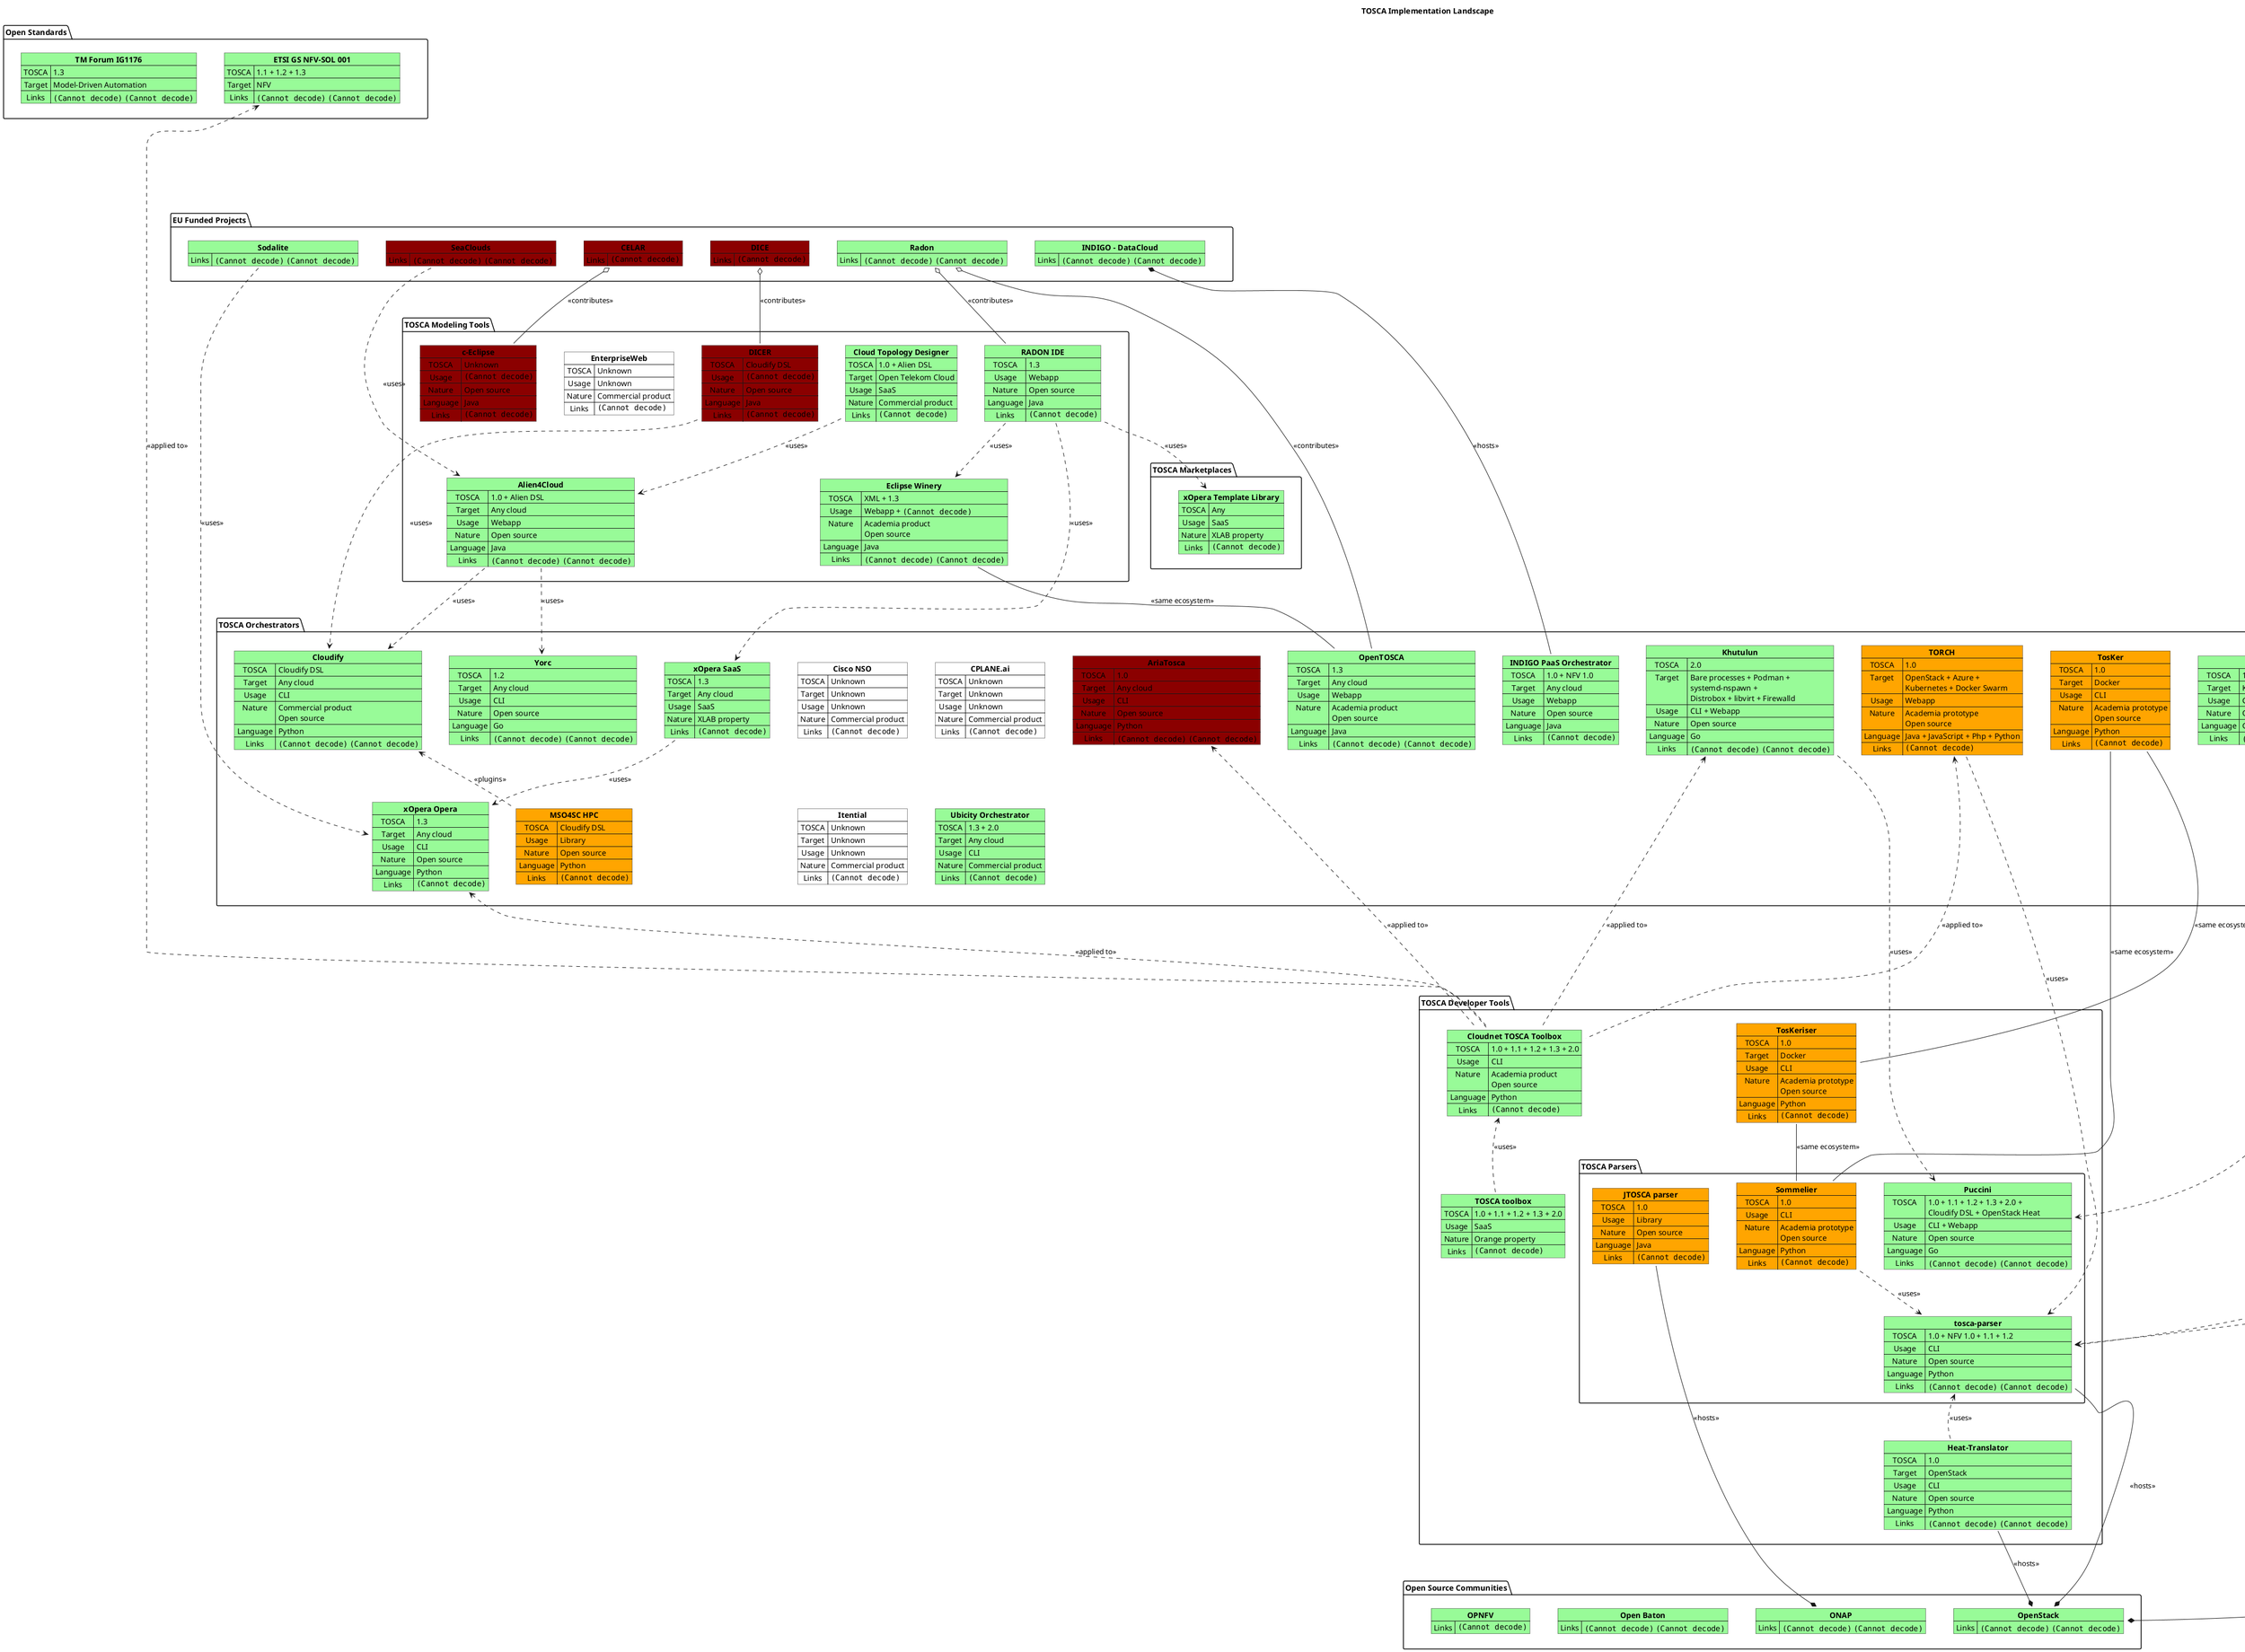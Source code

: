@startuml
Title **TOSCA Implementation Landscape**
package "**Open Standards**" as Open_Standards {
  map "**ETSI GS NFV-SOL 001**" as ETSI_GS_NFV_SOL_001 #PaleGreen {
    TOSCA => 1.1 + 1.2 + 1.3
    Target => NFV
    Links => [[https://www.etsi.org/deliver/etsi_gs/NFV-SOL/001_099/001/03.05.01_60/gs_NFV-SOL001v030501p.pdf <img:icons/Spec.png{scale=0.5}>]] [[https://forge.etsi.org/rep/nfv/SOL001 <img:icons/Forge.png{scale=0.5}>]]
  }
  map "**TM Forum IG1176**" as TM_Forum_IG1176 #PaleGreen {
    TOSCA => 1.3
    Target => Model-Driven Automation
    Links => [[https://www.tmforum.org/resources/standard/ig1176-tosca-guide-for-model-driven-automation-v4-1-0 <img:icons/Spec.png{scale=0.5}>]] [[https://github.com/pmjordan/TOSCA_for_TMForum <img:icons/GitHub.png{scale=0.5}>]]
  }
}
package "**EU Funded Projects**" as EU_Funded_Projects {
  map "**CELAR**" as CELAR #DarkRed {
    Links => [[https://github.com/CELAR <img:icons/GitHub.png{scale=0.5}>]]
  }
  map "**DICE**" as DICE #DarkRed {
    Links => [[https://github.com/dice-project <img:icons/GitHub.png{scale=0.5}>]]
  }
  map "**INDIGO - DataCloud**" as INDIGO___DataCloud #PaleGreen {
    Links => [[https://www.indigo-datacloud.eu <img:icons/Website.png{scale=0.5}>]] [[https://github.com/indigo-dc <img:icons/GitHub.png{scale=0.5}>]]
  }
  map "**SeaClouds**" as SeaClouds #DarkRed {
    Links => [[http://www.seaclouds-project.eu <img:icons/Website.png{scale=0.5}>]] [[https://github.com/SeaCloudsEU <img:icons/GitHub.png{scale=0.5}>]]
  }
  map "**Radon**" as Radon #PaleGreen {
    Links => [[https://radon-h2020.eu <img:icons/Website.png{scale=0.5}>]] [[https://github.com/radon-h2020 <img:icons/GitHub.png{scale=0.5}>]]
  }
  map "**Sodalite**" as Sodalite #PaleGreen {
    Links => [[https://www.sodalite.eu <img:icons/Website.png{scale=0.5}>]] [[https://github.com/SODALITE-EU <img:icons/GitHub.png{scale=0.5}>]]
  }
}
package "**Open Source Communities**" as Open_Source_Communities {
  map "**OpenStack**" as OpenStack #PaleGreen {
    Links => [[https://www.openstack.org <img:icons/Website.png{scale=0.5}>]] [[https://github.com/openstack <img:icons/GitHub.png{scale=0.5}>]]
  }
  map "**ONAP**" as ONAP #PaleGreen {
    Links => [[https://www.onap.org <img:icons/Website.png{scale=0.5}>]] [[https://github.com/onap <img:icons/GitHub.png{scale=0.5}>]]
  }
  map "**Open Baton**" as Open_Baton #PaleGreen {
    Links => [[https://openbaton.github.io <img:icons/Website.png{scale=0.5}>]] [[https://github.com/openbaton <img:icons/GitHub.png{scale=0.5}>]]
  }
  map "**OPNFV**" as OPNFV #PaleGreen {
    Links => [[https://www.opnfv.org <img:icons/Website.png{scale=0.5}>]]
  }
}
package "**TOSCA Modeling Tools**" as TOSCA_Modeling_Tools {
  map "**Alien4Cloud**" as Alien4Cloud #PaleGreen {
    TOSCA => 1.0 + Alien DSL
    Target => Any cloud
    Usage => Webapp
    Nature => Open source
    Language => Java
    Links => [[http://alien4cloud.github.io <img:icons/Website.png{scale=0.5}>]] [[https://github.com/alien4cloud <img:icons/GitHub.png{scale=0.5}>]]
  }
  map "**Cloud Topology Designer**" as Cloud_Topology_Designer #PaleGreen {
    TOSCA => 1.0 + Alien DSL
    Target => Open Telekom Cloud
    Usage => SaaS
    Nature => Commercial product
    Links => [[https://designer.otc-service.com <img:icons/SaaS.png{scale=0.5}>]]
  }
  map "**c-Eclipse**" as c_Eclipse #DarkRed {
    TOSCA => Unknown
    Usage => <img:icons/Eclipse.png{scale=0.5}>
    Nature => Open source
    Language => Java
    Links => [[https://github.com/CELAR/c-Eclipse <img:icons/GitHub.png{scale=0.5}>]]
  }
  map "**DICER**" as DICER #DarkRed {
    TOSCA => Cloudify DSL
    Usage => <img:icons/Eclipse.png{scale=0.5}>
    Nature => Open source
    Language => Java
    Links => [[https://github.com/dice-project/DICER <img:icons/GitHub.png{scale=0.5}>]]
  }
  map "**Eclipse Winery**" as Eclipse_Winery #PaleGreen {
    TOSCA => XML + 1.3
    Usage => Webapp + <img:icons/Eclipse.png{scale=0.5}>
    Nature => Academia product\nOpen source
    Language => Java
    Links => [[https://projects.eclipse.org/projects/soa.winery <img:icons/Website.png{scale=0.5}>]] [[https://github.com/eclipse/winery <img:icons/GitHub.png{scale=0.5}>]]
  }
  map "**EnterpriseWeb**" as EnterpriseWeb #White {
    TOSCA => Unknown
    Usage => Unknown
    Nature => Commercial product
    Links => [[https://enterpriseweb.com <img:icons/Website.png{scale=0.5}>]]
  }
  map "**RADON IDE**" as RADON_IDE #PaleGreen {
    TOSCA => 1.3
    Usage => Webapp
    Nature => Open source
    Language => Java
    Links => [[https://github.com/radon-h2020/radon-ide <img:icons/GitHub.png{scale=0.5}>]]
  }
}
package "**TOSCA Marketplaces**" as TOSCA_Marketplaces {
  map "**xOpera Template Library**" as xOpera_Template_Library #PaleGreen {
    TOSCA => Any
    Usage => SaaS
    Nature => XLAB property
    Links => [[https://template-library-xopera.xlab.si <img:icons/SaaS.png{scale=0.5}>]]
  }
}
package "**TOSCA Orchestrators**" as TOSCA_Orchestrators {
  map "**Cisco NSO**" as Cisco_NSO #White {
    TOSCA => Unknown
    Target => Unknown
    Usage => Unknown
    Nature => Commercial product
    Links => [[https://www.cisco.com/c/en/us/products/cloud-systems-management/network-services-orchestrator/index.html <img:icons/Website.png{scale=0.5}>]]
  }
  map "**CPLANE.ai**" as CPLANE_ai #White {
    TOSCA => Unknown
    Target => Unknown
    Usage => Unknown
    Nature => Commercial product
    Links => [[https://cplaneai.com <img:icons/Website.png{scale=0.5}>]]
  }
  map "**Itential**" as Itential #White {
    TOSCA => Unknown
    Target => Unknown
    Usage => Unknown
    Nature => Commercial product
    Links => [[https://www.itential.com/products/automation-platform <img:icons/Website.png{scale=0.5}>]]
  }
  map "**Ubicity Orchestrator**" as Ubicity_Orchestrator #PaleGreen {
    TOSCA => 1.3 + 2.0
    Target => Any cloud
    Usage => CLI
    Nature => Commercial product
    Links => [[https://ubicity.com/products.html <img:icons/Website.png{scale=0.5}>]]
  }
  map "**Yorc**" as Yorc #PaleGreen {
    TOSCA => 1.2
    Target => Any cloud
    Usage => CLI
    Nature => Open source
    Language => Go
    Links => [[https://ystia.github.io <img:icons/Website.png{scale=0.5}>]] [[https://github.com/ystia/yorc <img:icons/GitHub.png{scale=0.5}>]]
  }
  map "**Cloudify**" as Cloudify #PaleGreen {
    TOSCA => Cloudify DSL
    Target => Any cloud
    Usage => CLI
    Nature => Commercial product\nOpen source
    Language => Python
    Links => [[https://cloudify.co <img:icons/Website.png{scale=0.5}>]] [[https://github.com/cloudify-cosmo <img:icons/GitHub.png{scale=0.5}>]]
  }
  map "**MSO4SC HPC**" as MSO4SC_HPC #Orange {
    TOSCA => Cloudify DSL
    Usage => Library
    Nature => Open source
    Language => Python
    Links => [[https://github.com/MSO4SC/cloudify-hpc-plugin <img:icons/GitHub.png{scale=0.5}>]]
  }
  map "**AriaTosca**" as AriaTosca #DarkRed {
    TOSCA => 1.0
    Target => Any cloud
    Usage => CLI
    Nature => Open source
    Language => Python
    Links => [[http://incubator.apache.org/projects/ariatosca.html <img:icons/Website.png{scale=0.5}>]] [[https://github.com/apache/incubator-ariatosca <img:icons/GitHub.png{scale=0.5}>]]
  }
  map "**INDIGO PaaS Orchestrator**" as INDIGO_PaaS_Orchestrator #PaleGreen {
    TOSCA => 1.0 + NFV 1.0
    Target => Any cloud
    Usage => Webapp
    Nature => Open source
    Language => Java
    Links => [[https://github.com/indigo-dc/orchestrator <img:icons/GitHub.png{scale=0.5}>]]
  }
  map "**TORCH**" as TORCH #Orange {
    TOSCA => 1.0
    Target => OpenStack + Azure +\nKubernetes + Docker Swarm
    Usage => Webapp
    Nature => Academia prototype\nOpen source
    Language => Java + JavaScript + Php + Python
    Links => [[https://github.com/unict-cclab/TORCH <img:icons/GitHub.png{scale=0.5}>]]
  }
  map "**Turandot**" as Turandot #PaleGreen {
    TOSCA => 1.3
    Target => Kubernetes
    Usage => CLI
    Nature => Open source
    Language => Go
    Links => [[https://turandot.puccini.cloud <img:icons/Website.png{scale=0.5}>]] [[https://github.com/tliron/turandot <img:icons/GitHub.png{scale=0.5}>]]
  }
  map "**Khutulun**" as Khutulun #PaleGreen {
    TOSCA => 2.0
    Target => Bare processes + Podman +\nsystemd-nspawn +\nDistrobox + libvirt + Firewalld
    Usage => CLI + Webapp
    Nature => Open source
    Language => Go
    Links => [[https://khutulun.puccini.cloud <img:icons/Website.png{scale=0.5}>]] [[https://github.com/tliron/khutulun <img:icons/GitHub.png{scale=0.5}>]]
  }
  map "**Unfurl**" as Unfurl #PaleGreen {
    TOSCA => 1.3 + Unfurl DSL
    Target => Any cloud
    Usage => CLI
    Nature => Open source
    Language => Python
    Links => [[https://unfurl.run <img:icons/Website.png{scale=0.5}>]] [[https://github.com/onecommons/unfurl <img:icons/GitHub.png{scale=0.5}>]]
  }
  map "**OpenTOSCA**" as OpenTOSCA #PaleGreen {
    TOSCA => 1.3
    Target => Any cloud
    Usage => Webapp
    Nature => Academia product\nOpen source
    Language => Java
    Links => [[https://www.opentosca.org <img:icons/Website.png{scale=0.5}>]] [[https://github.com/OpenTOSCA <img:icons/GitHub.png{scale=0.5}>]]
  }
  map "**TosKer**" as TosKer #Orange {
    TOSCA => 1.0
    Target => Docker
    Usage => CLI
    Nature => Academia prototype\nOpen source
    Language => Python
    Links => [[https://github.com/di-unipi-socc/tosker <img:icons/GitHub.png{scale=0.5}>]]
  }
  map "**xOpera Opera**" as xOpera_Opera #PaleGreen {
    TOSCA => 1.3
    Target => Any cloud
    Usage => CLI
    Nature => Open source
    Language => Python
    Links => [[https://github.com/xlab-si/xopera-opera <img:icons/GitHub.png{scale=0.5}>]]
  }
  map "**xOpera SaaS**" as xOpera_SaaS #PaleGreen {
    TOSCA => 1.3
    Target => Any cloud
    Usage => SaaS
    Nature => XLAB property
    Links => [[https://saas-xopera.xlab.si <img:icons/SaaS.png{scale=0.5}>]]
  }
  map "**Tacker**" as Tacker #PaleGreen {
    TOSCA => 1.1 + NFV 1.0
    Target => OpenStack
    Usage => CLI
    Nature => Open source
    Language => Python
    Links => [[https://wiki.openstack.org/wiki/Tacker <img:icons/Website.png{scale=0.5}>]] [[https://github.com/openstack/tacker <img:icons/GitHub.png{scale=0.5}>]]
  }
}
package "**TOSCA Developer Tools**" as TOSCA_Developer_Tools {
  map "**Cloudnet TOSCA Toolbox**" as Cloudnet_TOSCA_Toolbox #PaleGreen {
    TOSCA => 1.0 + 1.1 + 1.2 + 1.3 + 2.0
    Usage => CLI
    Nature => Academia product\nOpen source
    Language => Python
    Links => [[https://github.com/Orange-OpenSource/Cloudnet-TOSCA-toolbox <img:icons/GitHub.png{scale=0.5}>]]
  }
  map "**TOSCA toolbox**" as TOSCA_toolbox #PaleGreen {
    TOSCA => 1.0 + 1.1 + 1.2 + 1.3 + 2.0
    Usage => SaaS
    Nature => Orange property
    Links => [[https://toscatoolbox.orange.com <img:icons/SaaS.png{scale=0.5}>]]
  }
  map "**Heat-Translator**" as Heat_Translator #PaleGreen {
    TOSCA => 1.0
    Target => OpenStack
    Usage => CLI
    Nature => Open source
    Language => Python
    Links => [[https://wiki.openstack.org/wiki/Heat-Translator <img:icons/Website.png{scale=0.5}>]] [[https://github.com/openstack/heat-translator <img:icons/GitHub.png{scale=0.5}>]]
  }
  map "**TosKeriser**" as TosKeriser #Orange {
    TOSCA => 1.0
    Target => Docker
    Usage => CLI
    Nature => Academia prototype\nOpen source
    Language => Python
    Links => [[https://github.com/di-unipi-socc/TosKeriser <img:icons/GitHub.png{scale=0.5}>]]
  }
  package "**TOSCA Parsers**" as TOSCA_Parsers {
    map "**JTOSCA parser**" as JTOSCA_parser #Orange {
      TOSCA => 1.0
      Usage => Library
      Nature => Open source
      Language => Java
      Links => [[https://github.com/onap/sdc-jtosca <img:icons/GitHub.png{scale=0.5}>]]
    }
    map "**Puccini**" as Puccini #PaleGreen {
      TOSCA => 1.0 + 1.1 + 1.2 + 1.3 + 2.0 +\nCloudify DSL + OpenStack Heat
      Usage => CLI + Webapp
      Nature => Open source
      Language => Go
      Links => [[https://puccini.cloud <img:icons/Website.png{scale=0.5}>]] [[https://github.com/tliron/puccini <img:icons/GitHub.png{scale=0.5}>]]
    }
    map "**Sommelier**" as Sommelier #Orange {
      TOSCA => 1.0
      Usage => CLI
      Nature => Academia prototype\nOpen source
      Language => Python
      Links => [[https://github.com/di-unipi-socc/Sommelier <img:icons/GitHub.png{scale=0.5}>]]
    }
    map "**tosca-parser**" as tosca_parser #PaleGreen {
      TOSCA => 1.0 + NFV 1.0 + 1.1 + 1.2
      Usage => CLI
      Nature => Open source
      Language => Python
      Links => [[https://wiki.openstack.org/wiki/TOSCA-Parser <img:icons/Website.png{scale=0.5}>]] [[https://github.com/openstack/tosca-parser <img:icons/GitHub.png{scale=0.5}>]]
    }
  }
}
CELAR o-- c_Eclipse : <<contributes>>
DICE o-- DICER : <<contributes>>
INDIGO___DataCloud *-up- INDIGO_PaaS_Orchestrator : <<hosts>>
SeaClouds ..> Alien4Cloud : <<uses>>
Radon o-- RADON_IDE : <<contributes>>
Radon o-- OpenTOSCA : <<contributes>>
Sodalite ..> xOpera_Opera : <<uses>>
OpenStack *-up- tosca_parser : <<hosts>>
OpenStack *-up- Heat_Translator : <<hosts>>
OpenStack *-up- Tacker : <<hosts>>
ONAP *-up- JTOSCA_parser : <<hosts>>
Alien4Cloud ..> Yorc : <<uses>>
Alien4Cloud ..> Cloudify : <<uses>>
Cloud_Topology_Designer ..> Alien4Cloud : <<uses>>
DICER ..> Cloudify : <<uses>>
Eclipse_Winery -- OpenTOSCA : <<same ecosystem>>
RADON_IDE ..> Eclipse_Winery : <<uses>>
RADON_IDE ..> xOpera_SaaS : <<uses>>
RADON_IDE ..> xOpera_Template_Library : <<uses>>
Cloudify <.. MSO4SC_HPC : <<plugins>>
TORCH ..> tosca_parser : <<uses>>
Turandot ..> Puccini : <<uses>>
Khutulun ..> Puccini : <<uses>>
Unfurl ..> tosca_parser : <<uses>>
TosKer -- Sommelier : <<same ecosystem>>
TosKer -- TosKeriser : <<same ecosystem>>
xOpera_SaaS ..> xOpera_Opera : <<uses>>
Tacker ..> tosca_parser : <<uses>>
Cloudnet_TOSCA_Toolbox ..up..> AriaTosca : <<applied to>>
Cloudnet_TOSCA_Toolbox ..up..> ETSI_GS_NFV_SOL_001 : <<applied to>>
Cloudnet_TOSCA_Toolbox ..up..> Khutulun : <<applied to>>
Cloudnet_TOSCA_Toolbox ..up..> TORCH : <<applied to>>
Cloudnet_TOSCA_Toolbox ..up..> xOpera_Opera : <<applied to>>
TOSCA_toolbox ..> Cloudnet_TOSCA_Toolbox : <<uses>>
Heat_Translator ..> tosca_parser : <<uses>>
TosKeriser -- Sommelier : <<same ecosystem>>
Sommelier ..> tosca_parser : <<uses>>
TOSCA_toolbox .up[hidden]. Cloudnet_TOSCA_Toolbox
Heat_Translator .up[hidden]. tosca_parser
Heat_Translator .up[hidden]. tosca_parser
Open_Standards --[hidden]-- EU_Funded_Projects
EU_Funded_Projects --[hidden]-- TOSCA_Modeling_Tools
TOSCA_Modeling_Tools --[hidden]-- TOSCA_Marketplaces
TOSCA_Marketplaces --[hidden]-- TOSCA_Orchestrators
TOSCA_Orchestrators --[hidden]-- TOSCA_Developer_Tools
TOSCA_Developer_Tools --[hidden]-- Open_Source_Communities
@enduml
